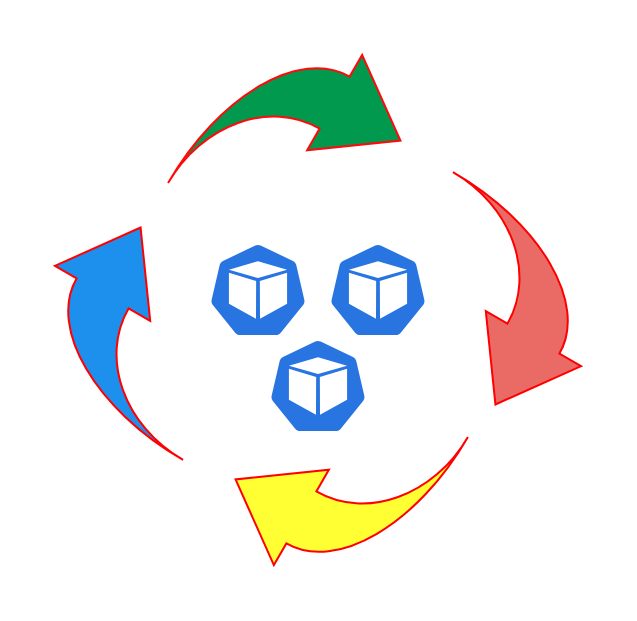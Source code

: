 <mxfile version="19.0.3" type="device"><diagram id="Vsg3uqR3X_BidILbwssK" name="Page-1"><mxGraphModel dx="740" dy="393" grid="1" gridSize="10" guides="1" tooltips="1" connect="1" arrows="1" fold="1" page="1" pageScale="1" pageWidth="827" pageHeight="1169" math="0" shadow="0"><root><mxCell id="0"/><mxCell id="1" parent="0"/><mxCell id="xO83SUflaGdpuSCSqMTP-2" value="" style="sketch=0;html=1;dashed=0;whitespace=wrap;fillColor=#2875E2;strokeColor=#ffffff;points=[[0.005,0.63,0],[0.1,0.2,0],[0.9,0.2,0],[0.5,0,0],[0.995,0.63,0],[0.72,0.99,0],[0.5,1,0],[0.28,0.99,0]];shape=mxgraph.kubernetes.icon;prIcon=pod" vertex="1" parent="1"><mxGeometry x="280" y="192" width="50" height="48" as="geometry"/></mxCell><mxCell id="xO83SUflaGdpuSCSqMTP-3" value="" style="sketch=0;html=1;dashed=0;whitespace=wrap;fillColor=#2875E2;strokeColor=#ffffff;points=[[0.005,0.63,0],[0.1,0.2,0],[0.9,0.2,0],[0.5,0,0],[0.995,0.63,0],[0.72,0.99,0],[0.5,1,0],[0.28,0.99,0]];shape=mxgraph.kubernetes.icon;prIcon=pod" vertex="1" parent="1"><mxGeometry x="340" y="192" width="50" height="48" as="geometry"/></mxCell><mxCell id="xO83SUflaGdpuSCSqMTP-4" value="" style="sketch=0;html=1;dashed=0;whitespace=wrap;fillColor=#2875E2;strokeColor=#ffffff;points=[[0.005,0.63,0],[0.1,0.2,0],[0.9,0.2,0],[0.5,0,0],[0.995,0.63,0],[0.72,0.99,0],[0.5,1,0],[0.28,0.99,0]];shape=mxgraph.kubernetes.icon;prIcon=pod" vertex="1" parent="1"><mxGeometry x="310" y="240" width="50" height="48" as="geometry"/></mxCell><mxCell id="xO83SUflaGdpuSCSqMTP-7" value="" style="html=1;shadow=0;dashed=0;align=center;verticalAlign=middle;shape=mxgraph.arrows2.jumpInArrow;dy=15;dx=38;arrowHead=55;rotation=-60;strokeColor=#FF0000;fillColor=#1D90ED;" vertex="1" parent="1"><mxGeometry x="200" y="184" width="90" height="104" as="geometry"/></mxCell><mxCell id="xO83SUflaGdpuSCSqMTP-8" value="" style="html=1;shadow=0;dashed=0;align=center;verticalAlign=middle;shape=mxgraph.arrows2.jumpInArrow;dy=15;dx=38;arrowHead=55;rotation=30;strokeColor=#FF0A0A;fillColor=#00994D;" vertex="1" parent="1"><mxGeometry x="280" y="88" width="90" height="104" as="geometry"/></mxCell><mxCell id="xO83SUflaGdpuSCSqMTP-9" value="" style="html=1;shadow=0;dashed=0;align=center;verticalAlign=middle;shape=mxgraph.arrows2.jumpInArrow;dy=15;dx=38;arrowHead=55;rotation=120;strokeColor=#FF0000;fillColor=#EA6B66;" vertex="1" parent="1"><mxGeometry x="380" y="170" width="90" height="104" as="geometry"/></mxCell><mxCell id="xO83SUflaGdpuSCSqMTP-10" value="" style="html=1;shadow=0;dashed=0;align=center;verticalAlign=middle;shape=mxgraph.arrows2.jumpInArrow;dy=15;dx=38;arrowHead=55;rotation=-150;strokeColor=#FF0000;fillColor=#FFFF33;" vertex="1" parent="1"><mxGeometry x="300" y="260" width="90" height="104" as="geometry"/></mxCell></root></mxGraphModel></diagram></mxfile>